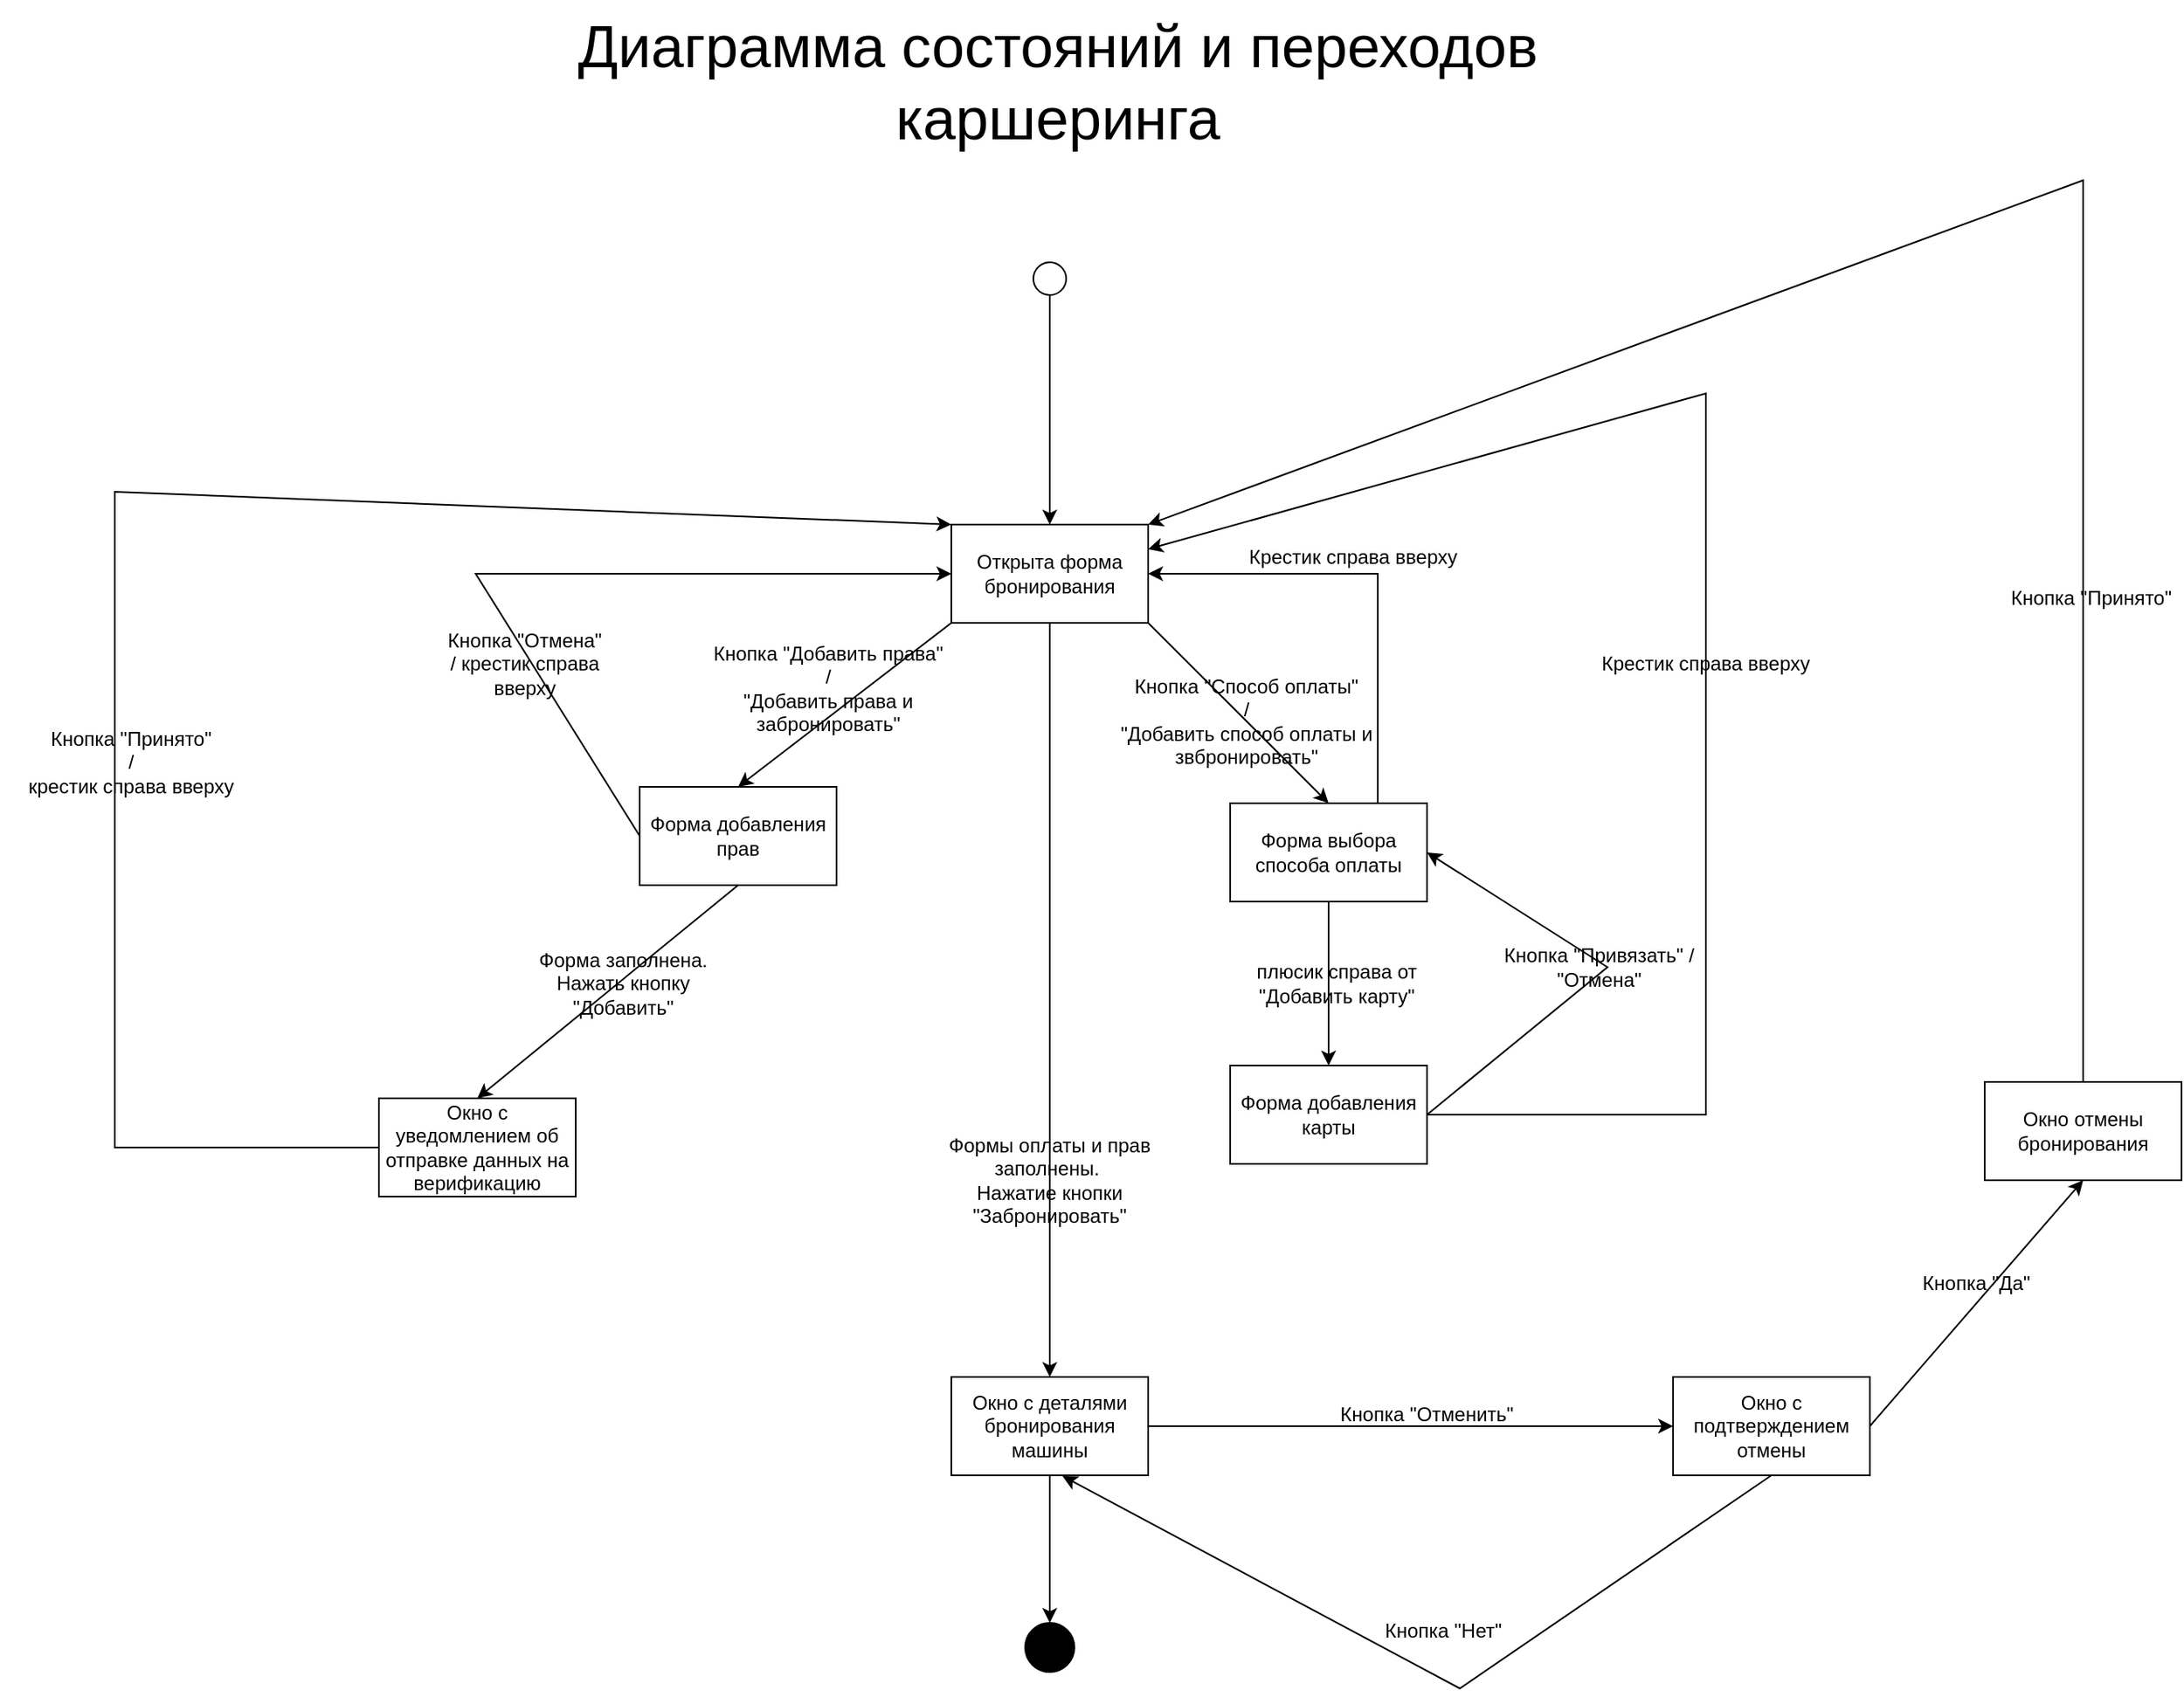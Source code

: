 <mxfile version="25.0.3">
  <diagram name="Страница — 1" id="SU1_5JqDS4_MwICAJfFR">
    <mxGraphModel dx="1012" dy="1022" grid="1" gridSize="10" guides="1" tooltips="1" connect="1" arrows="1" fold="1" page="1" pageScale="1" pageWidth="827" pageHeight="1169" math="0" shadow="0">
      <root>
        <mxCell id="0" />
        <mxCell id="1" parent="0" />
        <mxCell id="hjHIBadCNiAgtOUH_2MZ-1" value="" style="ellipse;whiteSpace=wrap;html=1;aspect=fixed;" parent="1" vertex="1">
          <mxGeometry x="1640" y="770" width="20" height="20" as="geometry" />
        </mxCell>
        <mxCell id="hjHIBadCNiAgtOUH_2MZ-3" value="" style="endArrow=classic;html=1;rounded=0;exitX=0.5;exitY=1;exitDx=0;exitDy=0;" parent="1" source="hjHIBadCNiAgtOUH_2MZ-1" edge="1">
          <mxGeometry width="50" height="50" relative="1" as="geometry">
            <mxPoint x="1730" y="1060" as="sourcePoint" />
            <mxPoint x="1650" y="930" as="targetPoint" />
          </mxGeometry>
        </mxCell>
        <mxCell id="hjHIBadCNiAgtOUH_2MZ-4" value="Открыта форма бронирования" style="rounded=0;whiteSpace=wrap;html=1;" parent="1" vertex="1">
          <mxGeometry x="1590" y="930" width="120" height="60" as="geometry" />
        </mxCell>
        <mxCell id="hjHIBadCNiAgtOUH_2MZ-5" value="" style="endArrow=classic;html=1;rounded=0;exitX=0;exitY=1;exitDx=0;exitDy=0;" parent="1" source="hjHIBadCNiAgtOUH_2MZ-4" edge="1">
          <mxGeometry width="50" height="50" relative="1" as="geometry">
            <mxPoint x="1730" y="1060" as="sourcePoint" />
            <mxPoint x="1460" y="1090" as="targetPoint" />
          </mxGeometry>
        </mxCell>
        <mxCell id="hjHIBadCNiAgtOUH_2MZ-6" value="Кнопка &quot;Добавить права&quot;&lt;br&gt;/&lt;br&gt;&quot;Добавить права и забронировать&quot;" style="text;html=1;align=center;verticalAlign=middle;whiteSpace=wrap;rounded=0;" parent="1" vertex="1">
          <mxGeometry x="1440" y="1000" width="150" height="60" as="geometry" />
        </mxCell>
        <mxCell id="hjHIBadCNiAgtOUH_2MZ-10" value="" style="endArrow=classic;html=1;rounded=0;exitX=1;exitY=1;exitDx=0;exitDy=0;" parent="1" source="hjHIBadCNiAgtOUH_2MZ-4" edge="1">
          <mxGeometry width="50" height="50" relative="1" as="geometry">
            <mxPoint x="1730" y="1240" as="sourcePoint" />
            <mxPoint x="1820" y="1100" as="targetPoint" />
          </mxGeometry>
        </mxCell>
        <mxCell id="hjHIBadCNiAgtOUH_2MZ-11" value="Кнопка &quot;Способ оплаты&quot;&lt;br&gt;/&lt;br&gt;&quot;Добавить способ оплаты и звбронировать&quot;" style="text;html=1;align=center;verticalAlign=middle;whiteSpace=wrap;rounded=0;" parent="1" vertex="1">
          <mxGeometry x="1690" y="1020" width="160" height="60" as="geometry" />
        </mxCell>
        <mxCell id="hjHIBadCNiAgtOUH_2MZ-12" value="Форма добавления прав" style="rounded=0;whiteSpace=wrap;html=1;" parent="1" vertex="1">
          <mxGeometry x="1400" y="1090" width="120" height="60" as="geometry" />
        </mxCell>
        <mxCell id="hjHIBadCNiAgtOUH_2MZ-15" value="" style="endArrow=classic;html=1;rounded=0;exitX=0;exitY=0.5;exitDx=0;exitDy=0;entryX=0;entryY=0.5;entryDx=0;entryDy=0;" parent="1" source="hjHIBadCNiAgtOUH_2MZ-12" target="hjHIBadCNiAgtOUH_2MZ-4" edge="1">
          <mxGeometry width="50" height="50" relative="1" as="geometry">
            <mxPoint x="1090" y="1090" as="sourcePoint" />
            <mxPoint x="1280" y="930" as="targetPoint" />
            <Array as="points">
              <mxPoint x="1300" y="960" />
            </Array>
          </mxGeometry>
        </mxCell>
        <mxCell id="hjHIBadCNiAgtOUH_2MZ-16" value="Кнопка &quot;Отмена&quot; / крестик справа вверху" style="text;html=1;align=center;verticalAlign=middle;whiteSpace=wrap;rounded=0;" parent="1" vertex="1">
          <mxGeometry x="1280" y="990" width="100" height="50" as="geometry" />
        </mxCell>
        <mxCell id="hjHIBadCNiAgtOUH_2MZ-18" value="Форма заполнена.&lt;br&gt;Нажать кнопку &quot;Добавить&quot;" style="text;html=1;align=center;verticalAlign=middle;whiteSpace=wrap;rounded=0;" parent="1" vertex="1">
          <mxGeometry x="1320" y="1185" width="140" height="50" as="geometry" />
        </mxCell>
        <mxCell id="hjHIBadCNiAgtOUH_2MZ-19" value="Форма выбора способа оплаты" style="rounded=0;whiteSpace=wrap;html=1;" parent="1" vertex="1">
          <mxGeometry x="1760" y="1100" width="120" height="60" as="geometry" />
        </mxCell>
        <mxCell id="hjHIBadCNiAgtOUH_2MZ-20" value="" style="endArrow=classic;html=1;rounded=0;exitX=0.5;exitY=1;exitDx=0;exitDy=0;" parent="1" source="hjHIBadCNiAgtOUH_2MZ-19" edge="1">
          <mxGeometry width="50" height="50" relative="1" as="geometry">
            <mxPoint x="1730" y="1240" as="sourcePoint" />
            <mxPoint x="1820" y="1260" as="targetPoint" />
          </mxGeometry>
        </mxCell>
        <mxCell id="hjHIBadCNiAgtOUH_2MZ-21" value="Форма добавления карты" style="rounded=0;whiteSpace=wrap;html=1;" parent="1" vertex="1">
          <mxGeometry x="1760" y="1260" width="120" height="60" as="geometry" />
        </mxCell>
        <mxCell id="hjHIBadCNiAgtOUH_2MZ-22" value="плюсик справа от &quot;Добавить карту&quot;" style="text;html=1;align=center;verticalAlign=middle;whiteSpace=wrap;rounded=0;" parent="1" vertex="1">
          <mxGeometry x="1750" y="1190" width="150" height="40" as="geometry" />
        </mxCell>
        <mxCell id="hjHIBadCNiAgtOUH_2MZ-24" value="" style="endArrow=classic;html=1;rounded=0;exitX=1;exitY=0.5;exitDx=0;exitDy=0;entryX=1;entryY=0.5;entryDx=0;entryDy=0;" parent="1" source="hjHIBadCNiAgtOUH_2MZ-21" target="hjHIBadCNiAgtOUH_2MZ-19" edge="1">
          <mxGeometry width="50" height="50" relative="1" as="geometry">
            <mxPoint x="2000" y="1300" as="sourcePoint" />
            <mxPoint x="2050" y="1250" as="targetPoint" />
            <Array as="points">
              <mxPoint x="1990" y="1200" />
            </Array>
          </mxGeometry>
        </mxCell>
        <mxCell id="hjHIBadCNiAgtOUH_2MZ-25" value="Кнопка &quot;Привязать&quot; / &quot;Отмена&quot;" style="text;html=1;align=center;verticalAlign=middle;whiteSpace=wrap;rounded=0;" parent="1" vertex="1">
          <mxGeometry x="1900" y="1170" width="170" height="60" as="geometry" />
        </mxCell>
        <mxCell id="hjHIBadCNiAgtOUH_2MZ-26" value="" style="endArrow=classic;html=1;rounded=0;exitX=0.75;exitY=0;exitDx=0;exitDy=0;entryX=1;entryY=0.5;entryDx=0;entryDy=0;" parent="1" source="hjHIBadCNiAgtOUH_2MZ-19" target="hjHIBadCNiAgtOUH_2MZ-4" edge="1">
          <mxGeometry width="50" height="50" relative="1" as="geometry">
            <mxPoint x="1980" y="1020" as="sourcePoint" />
            <mxPoint x="1870" y="890" as="targetPoint" />
            <Array as="points">
              <mxPoint x="1850" y="960" />
            </Array>
          </mxGeometry>
        </mxCell>
        <mxCell id="hjHIBadCNiAgtOUH_2MZ-27" value="Крестик справа вверху" style="text;html=1;align=center;verticalAlign=middle;whiteSpace=wrap;rounded=0;" parent="1" vertex="1">
          <mxGeometry x="1750" y="920" width="170" height="60" as="geometry" />
        </mxCell>
        <mxCell id="hjHIBadCNiAgtOUH_2MZ-29" value="" style="endArrow=classic;html=1;rounded=0;exitX=0.5;exitY=1;exitDx=0;exitDy=0;" parent="1" source="hjHIBadCNiAgtOUH_2MZ-4" edge="1">
          <mxGeometry width="50" height="50" relative="1" as="geometry">
            <mxPoint x="1730" y="1240" as="sourcePoint" />
            <mxPoint x="1650" y="1450" as="targetPoint" />
          </mxGeometry>
        </mxCell>
        <mxCell id="hjHIBadCNiAgtOUH_2MZ-30" value="Формы оплаты и прав заполнены.&amp;nbsp;&lt;br&gt;Нажатие кнопки &quot;Забронировать&quot;" style="text;html=1;align=center;verticalAlign=middle;whiteSpace=wrap;rounded=0;" parent="1" vertex="1">
          <mxGeometry x="1560" y="1290" width="180" height="80" as="geometry" />
        </mxCell>
        <mxCell id="hjHIBadCNiAgtOUH_2MZ-31" value="Окно с деталями бронирования машины" style="rounded=0;whiteSpace=wrap;html=1;" parent="1" vertex="1">
          <mxGeometry x="1590" y="1450" width="120" height="60" as="geometry" />
        </mxCell>
        <mxCell id="hjHIBadCNiAgtOUH_2MZ-33" value="Кнопка &quot;Отменить&quot;" style="text;html=1;align=center;verticalAlign=middle;whiteSpace=wrap;rounded=0;" parent="1" vertex="1">
          <mxGeometry x="1800" y="1435" width="160" height="75" as="geometry" />
        </mxCell>
        <mxCell id="hjHIBadCNiAgtOUH_2MZ-34" value="" style="endArrow=classic;html=1;rounded=0;exitX=0.5;exitY=1;exitDx=0;exitDy=0;" parent="1" source="hjHIBadCNiAgtOUH_2MZ-31" edge="1">
          <mxGeometry width="50" height="50" relative="1" as="geometry">
            <mxPoint x="1730" y="1510" as="sourcePoint" />
            <mxPoint x="1650" y="1600" as="targetPoint" />
          </mxGeometry>
        </mxCell>
        <mxCell id="hjHIBadCNiAgtOUH_2MZ-35" value="" style="ellipse;whiteSpace=wrap;html=1;aspect=fixed;fillColor=#000000;strokeColor=default;" parent="1" vertex="1">
          <mxGeometry x="1635" y="1600" width="30" height="30" as="geometry" />
        </mxCell>
        <mxCell id="hjHIBadCNiAgtOUH_2MZ-36" value="&lt;span style=&quot;font-size: 36px;&quot;&gt;Диаграмма состояний и переходов каршеринга&lt;/span&gt;" style="text;html=1;align=center;verticalAlign=middle;whiteSpace=wrap;rounded=0;" parent="1" vertex="1">
          <mxGeometry x="1350" y="610" width="610" height="100" as="geometry" />
        </mxCell>
        <mxCell id="T-3GrFH13JbnDlfHEB-5-1" value="" style="endArrow=classic;html=1;rounded=0;exitX=1;exitY=0.5;exitDx=0;exitDy=0;entryX=1;entryY=0.25;entryDx=0;entryDy=0;" parent="1" source="hjHIBadCNiAgtOUH_2MZ-21" target="hjHIBadCNiAgtOUH_2MZ-4" edge="1">
          <mxGeometry width="50" height="50" relative="1" as="geometry">
            <mxPoint x="1670" y="1160" as="sourcePoint" />
            <mxPoint x="2130" y="1290" as="targetPoint" />
            <Array as="points">
              <mxPoint x="2050" y="1290" />
              <mxPoint x="2050" y="850" />
            </Array>
          </mxGeometry>
        </mxCell>
        <mxCell id="T-3GrFH13JbnDlfHEB-5-2" value="Крестик справа вверху" style="text;html=1;align=center;verticalAlign=middle;whiteSpace=wrap;rounded=0;" parent="1" vertex="1">
          <mxGeometry x="1970" y="985" width="160" height="60" as="geometry" />
        </mxCell>
        <mxCell id="T-3GrFH13JbnDlfHEB-5-3" value="Окно с уведомлением об отправке данных на верификацию" style="rounded=0;whiteSpace=wrap;html=1;" parent="1" vertex="1">
          <mxGeometry x="1241" y="1280" width="120" height="60" as="geometry" />
        </mxCell>
        <mxCell id="T-3GrFH13JbnDlfHEB-5-4" value="" style="endArrow=classic;html=1;rounded=0;exitX=0.5;exitY=1;exitDx=0;exitDy=0;entryX=0.5;entryY=0;entryDx=0;entryDy=0;" parent="1" source="hjHIBadCNiAgtOUH_2MZ-12" target="T-3GrFH13JbnDlfHEB-5-3" edge="1">
          <mxGeometry width="50" height="50" relative="1" as="geometry">
            <mxPoint x="1670" y="1350" as="sourcePoint" />
            <mxPoint x="1720" y="1300" as="targetPoint" />
          </mxGeometry>
        </mxCell>
        <mxCell id="T-3GrFH13JbnDlfHEB-5-5" value="" style="endArrow=classic;html=1;rounded=0;exitX=0;exitY=0.5;exitDx=0;exitDy=0;entryX=0;entryY=0;entryDx=0;entryDy=0;" parent="1" source="T-3GrFH13JbnDlfHEB-5-3" target="hjHIBadCNiAgtOUH_2MZ-4" edge="1">
          <mxGeometry width="50" height="50" relative="1" as="geometry">
            <mxPoint x="1670" y="1350" as="sourcePoint" />
            <mxPoint x="950" y="1280" as="targetPoint" />
            <Array as="points">
              <mxPoint x="1080" y="1310" />
              <mxPoint x="1080" y="910" />
            </Array>
          </mxGeometry>
        </mxCell>
        <mxCell id="T-3GrFH13JbnDlfHEB-5-6" value="Кнопка &quot;Принято&quot;&lt;br&gt;/&lt;br&gt;крестик справа вверху" style="text;html=1;align=center;verticalAlign=middle;whiteSpace=wrap;rounded=0;" parent="1" vertex="1">
          <mxGeometry x="1010" y="1045" width="160" height="60" as="geometry" />
        </mxCell>
        <mxCell id="f2FKKdCKYiomxaR5VEGl-1" value="Окно с подтверждением отмены" style="rounded=0;whiteSpace=wrap;html=1;" vertex="1" parent="1">
          <mxGeometry x="2030" y="1450" width="120" height="60" as="geometry" />
        </mxCell>
        <mxCell id="f2FKKdCKYiomxaR5VEGl-2" value="" style="endArrow=classic;html=1;rounded=0;exitX=1;exitY=0.5;exitDx=0;exitDy=0;entryX=0;entryY=0.5;entryDx=0;entryDy=0;" edge="1" parent="1" source="hjHIBadCNiAgtOUH_2MZ-31" target="f2FKKdCKYiomxaR5VEGl-1">
          <mxGeometry width="50" height="50" relative="1" as="geometry">
            <mxPoint x="1630" y="1270" as="sourcePoint" />
            <mxPoint x="1680" y="1220" as="targetPoint" />
          </mxGeometry>
        </mxCell>
        <mxCell id="f2FKKdCKYiomxaR5VEGl-3" value="" style="endArrow=classic;html=1;rounded=0;exitX=0.5;exitY=1;exitDx=0;exitDy=0;entryX=0.565;entryY=1.008;entryDx=0;entryDy=0;entryPerimeter=0;" edge="1" parent="1" source="f2FKKdCKYiomxaR5VEGl-1" target="hjHIBadCNiAgtOUH_2MZ-31">
          <mxGeometry width="50" height="50" relative="1" as="geometry">
            <mxPoint x="1910" y="1700" as="sourcePoint" />
            <mxPoint x="1960" y="1650" as="targetPoint" />
            <Array as="points">
              <mxPoint x="1900" y="1640" />
            </Array>
          </mxGeometry>
        </mxCell>
        <mxCell id="f2FKKdCKYiomxaR5VEGl-4" value="Кнопка &quot;Нет&quot;" style="text;html=1;align=center;verticalAlign=middle;whiteSpace=wrap;rounded=0;" vertex="1" parent="1">
          <mxGeometry x="1830" y="1580" width="120" height="50" as="geometry" />
        </mxCell>
        <mxCell id="f2FKKdCKYiomxaR5VEGl-7" value="Кнопка &quot;Да&quot;" style="text;html=1;align=center;verticalAlign=middle;whiteSpace=wrap;rounded=0;" vertex="1" parent="1">
          <mxGeometry x="2160" y="1370" width="110" height="45" as="geometry" />
        </mxCell>
        <mxCell id="f2FKKdCKYiomxaR5VEGl-8" value="" style="endArrow=classic;html=1;rounded=0;exitX=1;exitY=0.5;exitDx=0;exitDy=0;entryX=0.5;entryY=1;entryDx=0;entryDy=0;" edge="1" parent="1" source="f2FKKdCKYiomxaR5VEGl-1" target="f2FKKdCKYiomxaR5VEGl-9">
          <mxGeometry width="50" height="50" relative="1" as="geometry">
            <mxPoint x="2180" y="1490" as="sourcePoint" />
            <mxPoint x="2280" y="1330" as="targetPoint" />
          </mxGeometry>
        </mxCell>
        <mxCell id="f2FKKdCKYiomxaR5VEGl-9" value="Окно отмены бронирования" style="rounded=0;whiteSpace=wrap;html=1;" vertex="1" parent="1">
          <mxGeometry x="2220" y="1270" width="120" height="60" as="geometry" />
        </mxCell>
        <mxCell id="f2FKKdCKYiomxaR5VEGl-11" value="" style="endArrow=classic;html=1;rounded=0;exitX=0.5;exitY=0;exitDx=0;exitDy=0;entryX=1;entryY=0;entryDx=0;entryDy=0;" edge="1" parent="1" source="f2FKKdCKYiomxaR5VEGl-9" target="hjHIBadCNiAgtOUH_2MZ-4">
          <mxGeometry width="50" height="50" relative="1" as="geometry">
            <mxPoint x="1630" y="1180" as="sourcePoint" />
            <mxPoint x="2060" y="760" as="targetPoint" />
            <Array as="points">
              <mxPoint x="2280" y="720" />
            </Array>
          </mxGeometry>
        </mxCell>
        <mxCell id="f2FKKdCKYiomxaR5VEGl-12" value="Кнопка &quot;Принято&quot;" style="text;html=1;align=center;verticalAlign=middle;whiteSpace=wrap;rounded=0;" vertex="1" parent="1">
          <mxGeometry x="2230" y="950" width="110" height="50" as="geometry" />
        </mxCell>
      </root>
    </mxGraphModel>
  </diagram>
</mxfile>
